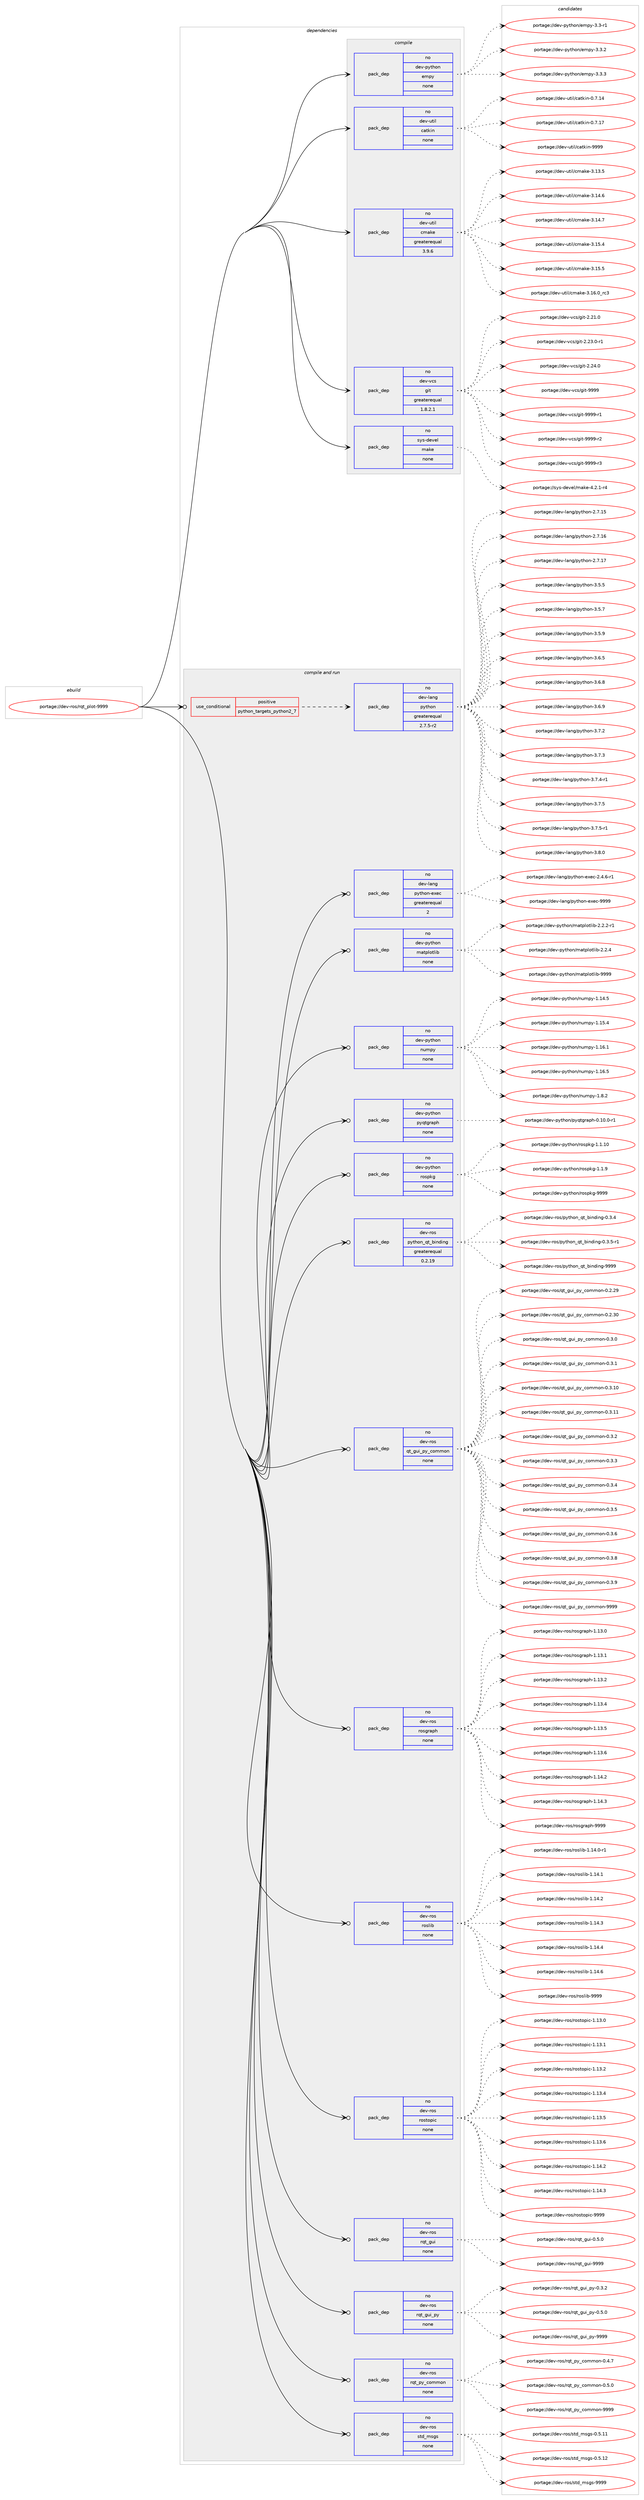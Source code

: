 digraph prolog {

# *************
# Graph options
# *************

newrank=true;
concentrate=true;
compound=true;
graph [rankdir=LR,fontname=Helvetica,fontsize=10,ranksep=1.5];#, ranksep=2.5, nodesep=0.2];
edge  [arrowhead=vee];
node  [fontname=Helvetica,fontsize=10];

# **********
# The ebuild
# **********

subgraph cluster_leftcol {
color=gray;
rank=same;
label=<<i>ebuild</i>>;
id [label="portage://dev-ros/rqt_plot-9999", color=red, width=4, href="../dev-ros/rqt_plot-9999.svg"];
}

# ****************
# The dependencies
# ****************

subgraph cluster_midcol {
color=gray;
label=<<i>dependencies</i>>;
subgraph cluster_compile {
fillcolor="#eeeeee";
style=filled;
label=<<i>compile</i>>;
subgraph pack152789 {
dependency200818 [label=<<TABLE BORDER="0" CELLBORDER="1" CELLSPACING="0" CELLPADDING="4" WIDTH="220"><TR><TD ROWSPAN="6" CELLPADDING="30">pack_dep</TD></TR><TR><TD WIDTH="110">no</TD></TR><TR><TD>dev-python</TD></TR><TR><TD>empy</TD></TR><TR><TD>none</TD></TR><TR><TD></TD></TR></TABLE>>, shape=none, color=blue];
}
id:e -> dependency200818:w [weight=20,style="solid",arrowhead="vee"];
subgraph pack152790 {
dependency200819 [label=<<TABLE BORDER="0" CELLBORDER="1" CELLSPACING="0" CELLPADDING="4" WIDTH="220"><TR><TD ROWSPAN="6" CELLPADDING="30">pack_dep</TD></TR><TR><TD WIDTH="110">no</TD></TR><TR><TD>dev-util</TD></TR><TR><TD>catkin</TD></TR><TR><TD>none</TD></TR><TR><TD></TD></TR></TABLE>>, shape=none, color=blue];
}
id:e -> dependency200819:w [weight=20,style="solid",arrowhead="vee"];
subgraph pack152791 {
dependency200820 [label=<<TABLE BORDER="0" CELLBORDER="1" CELLSPACING="0" CELLPADDING="4" WIDTH="220"><TR><TD ROWSPAN="6" CELLPADDING="30">pack_dep</TD></TR><TR><TD WIDTH="110">no</TD></TR><TR><TD>dev-util</TD></TR><TR><TD>cmake</TD></TR><TR><TD>greaterequal</TD></TR><TR><TD>3.9.6</TD></TR></TABLE>>, shape=none, color=blue];
}
id:e -> dependency200820:w [weight=20,style="solid",arrowhead="vee"];
subgraph pack152792 {
dependency200821 [label=<<TABLE BORDER="0" CELLBORDER="1" CELLSPACING="0" CELLPADDING="4" WIDTH="220"><TR><TD ROWSPAN="6" CELLPADDING="30">pack_dep</TD></TR><TR><TD WIDTH="110">no</TD></TR><TR><TD>dev-vcs</TD></TR><TR><TD>git</TD></TR><TR><TD>greaterequal</TD></TR><TR><TD>1.8.2.1</TD></TR></TABLE>>, shape=none, color=blue];
}
id:e -> dependency200821:w [weight=20,style="solid",arrowhead="vee"];
subgraph pack152793 {
dependency200822 [label=<<TABLE BORDER="0" CELLBORDER="1" CELLSPACING="0" CELLPADDING="4" WIDTH="220"><TR><TD ROWSPAN="6" CELLPADDING="30">pack_dep</TD></TR><TR><TD WIDTH="110">no</TD></TR><TR><TD>sys-devel</TD></TR><TR><TD>make</TD></TR><TR><TD>none</TD></TR><TR><TD></TD></TR></TABLE>>, shape=none, color=blue];
}
id:e -> dependency200822:w [weight=20,style="solid",arrowhead="vee"];
}
subgraph cluster_compileandrun {
fillcolor="#eeeeee";
style=filled;
label=<<i>compile and run</i>>;
subgraph cond44601 {
dependency200823 [label=<<TABLE BORDER="0" CELLBORDER="1" CELLSPACING="0" CELLPADDING="4"><TR><TD ROWSPAN="3" CELLPADDING="10">use_conditional</TD></TR><TR><TD>positive</TD></TR><TR><TD>python_targets_python2_7</TD></TR></TABLE>>, shape=none, color=red];
subgraph pack152794 {
dependency200824 [label=<<TABLE BORDER="0" CELLBORDER="1" CELLSPACING="0" CELLPADDING="4" WIDTH="220"><TR><TD ROWSPAN="6" CELLPADDING="30">pack_dep</TD></TR><TR><TD WIDTH="110">no</TD></TR><TR><TD>dev-lang</TD></TR><TR><TD>python</TD></TR><TR><TD>greaterequal</TD></TR><TR><TD>2.7.5-r2</TD></TR></TABLE>>, shape=none, color=blue];
}
dependency200823:e -> dependency200824:w [weight=20,style="dashed",arrowhead="vee"];
}
id:e -> dependency200823:w [weight=20,style="solid",arrowhead="odotvee"];
subgraph pack152795 {
dependency200825 [label=<<TABLE BORDER="0" CELLBORDER="1" CELLSPACING="0" CELLPADDING="4" WIDTH="220"><TR><TD ROWSPAN="6" CELLPADDING="30">pack_dep</TD></TR><TR><TD WIDTH="110">no</TD></TR><TR><TD>dev-lang</TD></TR><TR><TD>python-exec</TD></TR><TR><TD>greaterequal</TD></TR><TR><TD>2</TD></TR></TABLE>>, shape=none, color=blue];
}
id:e -> dependency200825:w [weight=20,style="solid",arrowhead="odotvee"];
subgraph pack152796 {
dependency200826 [label=<<TABLE BORDER="0" CELLBORDER="1" CELLSPACING="0" CELLPADDING="4" WIDTH="220"><TR><TD ROWSPAN="6" CELLPADDING="30">pack_dep</TD></TR><TR><TD WIDTH="110">no</TD></TR><TR><TD>dev-python</TD></TR><TR><TD>matplotlib</TD></TR><TR><TD>none</TD></TR><TR><TD></TD></TR></TABLE>>, shape=none, color=blue];
}
id:e -> dependency200826:w [weight=20,style="solid",arrowhead="odotvee"];
subgraph pack152797 {
dependency200827 [label=<<TABLE BORDER="0" CELLBORDER="1" CELLSPACING="0" CELLPADDING="4" WIDTH="220"><TR><TD ROWSPAN="6" CELLPADDING="30">pack_dep</TD></TR><TR><TD WIDTH="110">no</TD></TR><TR><TD>dev-python</TD></TR><TR><TD>numpy</TD></TR><TR><TD>none</TD></TR><TR><TD></TD></TR></TABLE>>, shape=none, color=blue];
}
id:e -> dependency200827:w [weight=20,style="solid",arrowhead="odotvee"];
subgraph pack152798 {
dependency200828 [label=<<TABLE BORDER="0" CELLBORDER="1" CELLSPACING="0" CELLPADDING="4" WIDTH="220"><TR><TD ROWSPAN="6" CELLPADDING="30">pack_dep</TD></TR><TR><TD WIDTH="110">no</TD></TR><TR><TD>dev-python</TD></TR><TR><TD>pyqtgraph</TD></TR><TR><TD>none</TD></TR><TR><TD></TD></TR></TABLE>>, shape=none, color=blue];
}
id:e -> dependency200828:w [weight=20,style="solid",arrowhead="odotvee"];
subgraph pack152799 {
dependency200829 [label=<<TABLE BORDER="0" CELLBORDER="1" CELLSPACING="0" CELLPADDING="4" WIDTH="220"><TR><TD ROWSPAN="6" CELLPADDING="30">pack_dep</TD></TR><TR><TD WIDTH="110">no</TD></TR><TR><TD>dev-python</TD></TR><TR><TD>rospkg</TD></TR><TR><TD>none</TD></TR><TR><TD></TD></TR></TABLE>>, shape=none, color=blue];
}
id:e -> dependency200829:w [weight=20,style="solid",arrowhead="odotvee"];
subgraph pack152800 {
dependency200830 [label=<<TABLE BORDER="0" CELLBORDER="1" CELLSPACING="0" CELLPADDING="4" WIDTH="220"><TR><TD ROWSPAN="6" CELLPADDING="30">pack_dep</TD></TR><TR><TD WIDTH="110">no</TD></TR><TR><TD>dev-ros</TD></TR><TR><TD>python_qt_binding</TD></TR><TR><TD>greaterequal</TD></TR><TR><TD>0.2.19</TD></TR></TABLE>>, shape=none, color=blue];
}
id:e -> dependency200830:w [weight=20,style="solid",arrowhead="odotvee"];
subgraph pack152801 {
dependency200831 [label=<<TABLE BORDER="0" CELLBORDER="1" CELLSPACING="0" CELLPADDING="4" WIDTH="220"><TR><TD ROWSPAN="6" CELLPADDING="30">pack_dep</TD></TR><TR><TD WIDTH="110">no</TD></TR><TR><TD>dev-ros</TD></TR><TR><TD>qt_gui_py_common</TD></TR><TR><TD>none</TD></TR><TR><TD></TD></TR></TABLE>>, shape=none, color=blue];
}
id:e -> dependency200831:w [weight=20,style="solid",arrowhead="odotvee"];
subgraph pack152802 {
dependency200832 [label=<<TABLE BORDER="0" CELLBORDER="1" CELLSPACING="0" CELLPADDING="4" WIDTH="220"><TR><TD ROWSPAN="6" CELLPADDING="30">pack_dep</TD></TR><TR><TD WIDTH="110">no</TD></TR><TR><TD>dev-ros</TD></TR><TR><TD>rosgraph</TD></TR><TR><TD>none</TD></TR><TR><TD></TD></TR></TABLE>>, shape=none, color=blue];
}
id:e -> dependency200832:w [weight=20,style="solid",arrowhead="odotvee"];
subgraph pack152803 {
dependency200833 [label=<<TABLE BORDER="0" CELLBORDER="1" CELLSPACING="0" CELLPADDING="4" WIDTH="220"><TR><TD ROWSPAN="6" CELLPADDING="30">pack_dep</TD></TR><TR><TD WIDTH="110">no</TD></TR><TR><TD>dev-ros</TD></TR><TR><TD>roslib</TD></TR><TR><TD>none</TD></TR><TR><TD></TD></TR></TABLE>>, shape=none, color=blue];
}
id:e -> dependency200833:w [weight=20,style="solid",arrowhead="odotvee"];
subgraph pack152804 {
dependency200834 [label=<<TABLE BORDER="0" CELLBORDER="1" CELLSPACING="0" CELLPADDING="4" WIDTH="220"><TR><TD ROWSPAN="6" CELLPADDING="30">pack_dep</TD></TR><TR><TD WIDTH="110">no</TD></TR><TR><TD>dev-ros</TD></TR><TR><TD>rostopic</TD></TR><TR><TD>none</TD></TR><TR><TD></TD></TR></TABLE>>, shape=none, color=blue];
}
id:e -> dependency200834:w [weight=20,style="solid",arrowhead="odotvee"];
subgraph pack152805 {
dependency200835 [label=<<TABLE BORDER="0" CELLBORDER="1" CELLSPACING="0" CELLPADDING="4" WIDTH="220"><TR><TD ROWSPAN="6" CELLPADDING="30">pack_dep</TD></TR><TR><TD WIDTH="110">no</TD></TR><TR><TD>dev-ros</TD></TR><TR><TD>rqt_gui</TD></TR><TR><TD>none</TD></TR><TR><TD></TD></TR></TABLE>>, shape=none, color=blue];
}
id:e -> dependency200835:w [weight=20,style="solid",arrowhead="odotvee"];
subgraph pack152806 {
dependency200836 [label=<<TABLE BORDER="0" CELLBORDER="1" CELLSPACING="0" CELLPADDING="4" WIDTH="220"><TR><TD ROWSPAN="6" CELLPADDING="30">pack_dep</TD></TR><TR><TD WIDTH="110">no</TD></TR><TR><TD>dev-ros</TD></TR><TR><TD>rqt_gui_py</TD></TR><TR><TD>none</TD></TR><TR><TD></TD></TR></TABLE>>, shape=none, color=blue];
}
id:e -> dependency200836:w [weight=20,style="solid",arrowhead="odotvee"];
subgraph pack152807 {
dependency200837 [label=<<TABLE BORDER="0" CELLBORDER="1" CELLSPACING="0" CELLPADDING="4" WIDTH="220"><TR><TD ROWSPAN="6" CELLPADDING="30">pack_dep</TD></TR><TR><TD WIDTH="110">no</TD></TR><TR><TD>dev-ros</TD></TR><TR><TD>rqt_py_common</TD></TR><TR><TD>none</TD></TR><TR><TD></TD></TR></TABLE>>, shape=none, color=blue];
}
id:e -> dependency200837:w [weight=20,style="solid",arrowhead="odotvee"];
subgraph pack152808 {
dependency200838 [label=<<TABLE BORDER="0" CELLBORDER="1" CELLSPACING="0" CELLPADDING="4" WIDTH="220"><TR><TD ROWSPAN="6" CELLPADDING="30">pack_dep</TD></TR><TR><TD WIDTH="110">no</TD></TR><TR><TD>dev-ros</TD></TR><TR><TD>std_msgs</TD></TR><TR><TD>none</TD></TR><TR><TD></TD></TR></TABLE>>, shape=none, color=blue];
}
id:e -> dependency200838:w [weight=20,style="solid",arrowhead="odotvee"];
}
subgraph cluster_run {
fillcolor="#eeeeee";
style=filled;
label=<<i>run</i>>;
}
}

# **************
# The candidates
# **************

subgraph cluster_choices {
rank=same;
color=gray;
label=<<i>candidates</i>>;

subgraph choice152789 {
color=black;
nodesep=1;
choiceportage1001011184511212111610411111047101109112121455146514511449 [label="portage://dev-python/empy-3.3-r1", color=red, width=4,href="../dev-python/empy-3.3-r1.svg"];
choiceportage1001011184511212111610411111047101109112121455146514650 [label="portage://dev-python/empy-3.3.2", color=red, width=4,href="../dev-python/empy-3.3.2.svg"];
choiceportage1001011184511212111610411111047101109112121455146514651 [label="portage://dev-python/empy-3.3.3", color=red, width=4,href="../dev-python/empy-3.3.3.svg"];
dependency200818:e -> choiceportage1001011184511212111610411111047101109112121455146514511449:w [style=dotted,weight="100"];
dependency200818:e -> choiceportage1001011184511212111610411111047101109112121455146514650:w [style=dotted,weight="100"];
dependency200818:e -> choiceportage1001011184511212111610411111047101109112121455146514651:w [style=dotted,weight="100"];
}
subgraph choice152790 {
color=black;
nodesep=1;
choiceportage1001011184511711610510847999711610710511045484655464952 [label="portage://dev-util/catkin-0.7.14", color=red, width=4,href="../dev-util/catkin-0.7.14.svg"];
choiceportage1001011184511711610510847999711610710511045484655464955 [label="portage://dev-util/catkin-0.7.17", color=red, width=4,href="../dev-util/catkin-0.7.17.svg"];
choiceportage100101118451171161051084799971161071051104557575757 [label="portage://dev-util/catkin-9999", color=red, width=4,href="../dev-util/catkin-9999.svg"];
dependency200819:e -> choiceportage1001011184511711610510847999711610710511045484655464952:w [style=dotted,weight="100"];
dependency200819:e -> choiceportage1001011184511711610510847999711610710511045484655464955:w [style=dotted,weight="100"];
dependency200819:e -> choiceportage100101118451171161051084799971161071051104557575757:w [style=dotted,weight="100"];
}
subgraph choice152791 {
color=black;
nodesep=1;
choiceportage1001011184511711610510847991099710710145514649514653 [label="portage://dev-util/cmake-3.13.5", color=red, width=4,href="../dev-util/cmake-3.13.5.svg"];
choiceportage1001011184511711610510847991099710710145514649524654 [label="portage://dev-util/cmake-3.14.6", color=red, width=4,href="../dev-util/cmake-3.14.6.svg"];
choiceportage1001011184511711610510847991099710710145514649524655 [label="portage://dev-util/cmake-3.14.7", color=red, width=4,href="../dev-util/cmake-3.14.7.svg"];
choiceportage1001011184511711610510847991099710710145514649534652 [label="portage://dev-util/cmake-3.15.4", color=red, width=4,href="../dev-util/cmake-3.15.4.svg"];
choiceportage1001011184511711610510847991099710710145514649534653 [label="portage://dev-util/cmake-3.15.5", color=red, width=4,href="../dev-util/cmake-3.15.5.svg"];
choiceportage1001011184511711610510847991099710710145514649544648951149951 [label="portage://dev-util/cmake-3.16.0_rc3", color=red, width=4,href="../dev-util/cmake-3.16.0_rc3.svg"];
dependency200820:e -> choiceportage1001011184511711610510847991099710710145514649514653:w [style=dotted,weight="100"];
dependency200820:e -> choiceportage1001011184511711610510847991099710710145514649524654:w [style=dotted,weight="100"];
dependency200820:e -> choiceportage1001011184511711610510847991099710710145514649524655:w [style=dotted,weight="100"];
dependency200820:e -> choiceportage1001011184511711610510847991099710710145514649534652:w [style=dotted,weight="100"];
dependency200820:e -> choiceportage1001011184511711610510847991099710710145514649534653:w [style=dotted,weight="100"];
dependency200820:e -> choiceportage1001011184511711610510847991099710710145514649544648951149951:w [style=dotted,weight="100"];
}
subgraph choice152792 {
color=black;
nodesep=1;
choiceportage10010111845118991154710310511645504650494648 [label="portage://dev-vcs/git-2.21.0", color=red, width=4,href="../dev-vcs/git-2.21.0.svg"];
choiceportage100101118451189911547103105116455046505146484511449 [label="portage://dev-vcs/git-2.23.0-r1", color=red, width=4,href="../dev-vcs/git-2.23.0-r1.svg"];
choiceportage10010111845118991154710310511645504650524648 [label="portage://dev-vcs/git-2.24.0", color=red, width=4,href="../dev-vcs/git-2.24.0.svg"];
choiceportage1001011184511899115471031051164557575757 [label="portage://dev-vcs/git-9999", color=red, width=4,href="../dev-vcs/git-9999.svg"];
choiceportage10010111845118991154710310511645575757574511449 [label="portage://dev-vcs/git-9999-r1", color=red, width=4,href="../dev-vcs/git-9999-r1.svg"];
choiceportage10010111845118991154710310511645575757574511450 [label="portage://dev-vcs/git-9999-r2", color=red, width=4,href="../dev-vcs/git-9999-r2.svg"];
choiceportage10010111845118991154710310511645575757574511451 [label="portage://dev-vcs/git-9999-r3", color=red, width=4,href="../dev-vcs/git-9999-r3.svg"];
dependency200821:e -> choiceportage10010111845118991154710310511645504650494648:w [style=dotted,weight="100"];
dependency200821:e -> choiceportage100101118451189911547103105116455046505146484511449:w [style=dotted,weight="100"];
dependency200821:e -> choiceportage10010111845118991154710310511645504650524648:w [style=dotted,weight="100"];
dependency200821:e -> choiceportage1001011184511899115471031051164557575757:w [style=dotted,weight="100"];
dependency200821:e -> choiceportage10010111845118991154710310511645575757574511449:w [style=dotted,weight="100"];
dependency200821:e -> choiceportage10010111845118991154710310511645575757574511450:w [style=dotted,weight="100"];
dependency200821:e -> choiceportage10010111845118991154710310511645575757574511451:w [style=dotted,weight="100"];
}
subgraph choice152793 {
color=black;
nodesep=1;
choiceportage1151211154510010111810110847109971071014552465046494511452 [label="portage://sys-devel/make-4.2.1-r4", color=red, width=4,href="../sys-devel/make-4.2.1-r4.svg"];
dependency200822:e -> choiceportage1151211154510010111810110847109971071014552465046494511452:w [style=dotted,weight="100"];
}
subgraph choice152794 {
color=black;
nodesep=1;
choiceportage10010111845108971101034711212111610411111045504655464953 [label="portage://dev-lang/python-2.7.15", color=red, width=4,href="../dev-lang/python-2.7.15.svg"];
choiceportage10010111845108971101034711212111610411111045504655464954 [label="portage://dev-lang/python-2.7.16", color=red, width=4,href="../dev-lang/python-2.7.16.svg"];
choiceportage10010111845108971101034711212111610411111045504655464955 [label="portage://dev-lang/python-2.7.17", color=red, width=4,href="../dev-lang/python-2.7.17.svg"];
choiceportage100101118451089711010347112121116104111110455146534653 [label="portage://dev-lang/python-3.5.5", color=red, width=4,href="../dev-lang/python-3.5.5.svg"];
choiceportage100101118451089711010347112121116104111110455146534655 [label="portage://dev-lang/python-3.5.7", color=red, width=4,href="../dev-lang/python-3.5.7.svg"];
choiceportage100101118451089711010347112121116104111110455146534657 [label="portage://dev-lang/python-3.5.9", color=red, width=4,href="../dev-lang/python-3.5.9.svg"];
choiceportage100101118451089711010347112121116104111110455146544653 [label="portage://dev-lang/python-3.6.5", color=red, width=4,href="../dev-lang/python-3.6.5.svg"];
choiceportage100101118451089711010347112121116104111110455146544656 [label="portage://dev-lang/python-3.6.8", color=red, width=4,href="../dev-lang/python-3.6.8.svg"];
choiceportage100101118451089711010347112121116104111110455146544657 [label="portage://dev-lang/python-3.6.9", color=red, width=4,href="../dev-lang/python-3.6.9.svg"];
choiceportage100101118451089711010347112121116104111110455146554650 [label="portage://dev-lang/python-3.7.2", color=red, width=4,href="../dev-lang/python-3.7.2.svg"];
choiceportage100101118451089711010347112121116104111110455146554651 [label="portage://dev-lang/python-3.7.3", color=red, width=4,href="../dev-lang/python-3.7.3.svg"];
choiceportage1001011184510897110103471121211161041111104551465546524511449 [label="portage://dev-lang/python-3.7.4-r1", color=red, width=4,href="../dev-lang/python-3.7.4-r1.svg"];
choiceportage100101118451089711010347112121116104111110455146554653 [label="portage://dev-lang/python-3.7.5", color=red, width=4,href="../dev-lang/python-3.7.5.svg"];
choiceportage1001011184510897110103471121211161041111104551465546534511449 [label="portage://dev-lang/python-3.7.5-r1", color=red, width=4,href="../dev-lang/python-3.7.5-r1.svg"];
choiceportage100101118451089711010347112121116104111110455146564648 [label="portage://dev-lang/python-3.8.0", color=red, width=4,href="../dev-lang/python-3.8.0.svg"];
dependency200824:e -> choiceportage10010111845108971101034711212111610411111045504655464953:w [style=dotted,weight="100"];
dependency200824:e -> choiceportage10010111845108971101034711212111610411111045504655464954:w [style=dotted,weight="100"];
dependency200824:e -> choiceportage10010111845108971101034711212111610411111045504655464955:w [style=dotted,weight="100"];
dependency200824:e -> choiceportage100101118451089711010347112121116104111110455146534653:w [style=dotted,weight="100"];
dependency200824:e -> choiceportage100101118451089711010347112121116104111110455146534655:w [style=dotted,weight="100"];
dependency200824:e -> choiceportage100101118451089711010347112121116104111110455146534657:w [style=dotted,weight="100"];
dependency200824:e -> choiceportage100101118451089711010347112121116104111110455146544653:w [style=dotted,weight="100"];
dependency200824:e -> choiceportage100101118451089711010347112121116104111110455146544656:w [style=dotted,weight="100"];
dependency200824:e -> choiceportage100101118451089711010347112121116104111110455146544657:w [style=dotted,weight="100"];
dependency200824:e -> choiceportage100101118451089711010347112121116104111110455146554650:w [style=dotted,weight="100"];
dependency200824:e -> choiceportage100101118451089711010347112121116104111110455146554651:w [style=dotted,weight="100"];
dependency200824:e -> choiceportage1001011184510897110103471121211161041111104551465546524511449:w [style=dotted,weight="100"];
dependency200824:e -> choiceportage100101118451089711010347112121116104111110455146554653:w [style=dotted,weight="100"];
dependency200824:e -> choiceportage1001011184510897110103471121211161041111104551465546534511449:w [style=dotted,weight="100"];
dependency200824:e -> choiceportage100101118451089711010347112121116104111110455146564648:w [style=dotted,weight="100"];
}
subgraph choice152795 {
color=black;
nodesep=1;
choiceportage10010111845108971101034711212111610411111045101120101994550465246544511449 [label="portage://dev-lang/python-exec-2.4.6-r1", color=red, width=4,href="../dev-lang/python-exec-2.4.6-r1.svg"];
choiceportage10010111845108971101034711212111610411111045101120101994557575757 [label="portage://dev-lang/python-exec-9999", color=red, width=4,href="../dev-lang/python-exec-9999.svg"];
dependency200825:e -> choiceportage10010111845108971101034711212111610411111045101120101994550465246544511449:w [style=dotted,weight="100"];
dependency200825:e -> choiceportage10010111845108971101034711212111610411111045101120101994557575757:w [style=dotted,weight="100"];
}
subgraph choice152796 {
color=black;
nodesep=1;
choiceportage100101118451121211161041111104710997116112108111116108105984550465046504511449 [label="portage://dev-python/matplotlib-2.2.2-r1", color=red, width=4,href="../dev-python/matplotlib-2.2.2-r1.svg"];
choiceportage10010111845112121116104111110471099711611210811111610810598455046504652 [label="portage://dev-python/matplotlib-2.2.4", color=red, width=4,href="../dev-python/matplotlib-2.2.4.svg"];
choiceportage100101118451121211161041111104710997116112108111116108105984557575757 [label="portage://dev-python/matplotlib-9999", color=red, width=4,href="../dev-python/matplotlib-9999.svg"];
dependency200826:e -> choiceportage100101118451121211161041111104710997116112108111116108105984550465046504511449:w [style=dotted,weight="100"];
dependency200826:e -> choiceportage10010111845112121116104111110471099711611210811111610810598455046504652:w [style=dotted,weight="100"];
dependency200826:e -> choiceportage100101118451121211161041111104710997116112108111116108105984557575757:w [style=dotted,weight="100"];
}
subgraph choice152797 {
color=black;
nodesep=1;
choiceportage100101118451121211161041111104711011710911212145494649524653 [label="portage://dev-python/numpy-1.14.5", color=red, width=4,href="../dev-python/numpy-1.14.5.svg"];
choiceportage100101118451121211161041111104711011710911212145494649534652 [label="portage://dev-python/numpy-1.15.4", color=red, width=4,href="../dev-python/numpy-1.15.4.svg"];
choiceportage100101118451121211161041111104711011710911212145494649544649 [label="portage://dev-python/numpy-1.16.1", color=red, width=4,href="../dev-python/numpy-1.16.1.svg"];
choiceportage100101118451121211161041111104711011710911212145494649544653 [label="portage://dev-python/numpy-1.16.5", color=red, width=4,href="../dev-python/numpy-1.16.5.svg"];
choiceportage1001011184511212111610411111047110117109112121454946564650 [label="portage://dev-python/numpy-1.8.2", color=red, width=4,href="../dev-python/numpy-1.8.2.svg"];
dependency200827:e -> choiceportage100101118451121211161041111104711011710911212145494649524653:w [style=dotted,weight="100"];
dependency200827:e -> choiceportage100101118451121211161041111104711011710911212145494649534652:w [style=dotted,weight="100"];
dependency200827:e -> choiceportage100101118451121211161041111104711011710911212145494649544649:w [style=dotted,weight="100"];
dependency200827:e -> choiceportage100101118451121211161041111104711011710911212145494649544653:w [style=dotted,weight="100"];
dependency200827:e -> choiceportage1001011184511212111610411111047110117109112121454946564650:w [style=dotted,weight="100"];
}
subgraph choice152798 {
color=black;
nodesep=1;
choiceportage100101118451121211161041111104711212111311610311497112104454846494846484511449 [label="portage://dev-python/pyqtgraph-0.10.0-r1", color=red, width=4,href="../dev-python/pyqtgraph-0.10.0-r1.svg"];
dependency200828:e -> choiceportage100101118451121211161041111104711212111311610311497112104454846494846484511449:w [style=dotted,weight="100"];
}
subgraph choice152799 {
color=black;
nodesep=1;
choiceportage100101118451121211161041111104711411111511210710345494649464948 [label="portage://dev-python/rospkg-1.1.10", color=red, width=4,href="../dev-python/rospkg-1.1.10.svg"];
choiceportage1001011184511212111610411111047114111115112107103454946494657 [label="portage://dev-python/rospkg-1.1.9", color=red, width=4,href="../dev-python/rospkg-1.1.9.svg"];
choiceportage10010111845112121116104111110471141111151121071034557575757 [label="portage://dev-python/rospkg-9999", color=red, width=4,href="../dev-python/rospkg-9999.svg"];
dependency200829:e -> choiceportage100101118451121211161041111104711411111511210710345494649464948:w [style=dotted,weight="100"];
dependency200829:e -> choiceportage1001011184511212111610411111047114111115112107103454946494657:w [style=dotted,weight="100"];
dependency200829:e -> choiceportage10010111845112121116104111110471141111151121071034557575757:w [style=dotted,weight="100"];
}
subgraph choice152800 {
color=black;
nodesep=1;
choiceportage1001011184511411111547112121116104111110951131169598105110100105110103454846514652 [label="portage://dev-ros/python_qt_binding-0.3.4", color=red, width=4,href="../dev-ros/python_qt_binding-0.3.4.svg"];
choiceportage10010111845114111115471121211161041111109511311695981051101001051101034548465146534511449 [label="portage://dev-ros/python_qt_binding-0.3.5-r1", color=red, width=4,href="../dev-ros/python_qt_binding-0.3.5-r1.svg"];
choiceportage10010111845114111115471121211161041111109511311695981051101001051101034557575757 [label="portage://dev-ros/python_qt_binding-9999", color=red, width=4,href="../dev-ros/python_qt_binding-9999.svg"];
dependency200830:e -> choiceportage1001011184511411111547112121116104111110951131169598105110100105110103454846514652:w [style=dotted,weight="100"];
dependency200830:e -> choiceportage10010111845114111115471121211161041111109511311695981051101001051101034548465146534511449:w [style=dotted,weight="100"];
dependency200830:e -> choiceportage10010111845114111115471121211161041111109511311695981051101001051101034557575757:w [style=dotted,weight="100"];
}
subgraph choice152801 {
color=black;
nodesep=1;
choiceportage10010111845114111115471131169510311710595112121959911110910911111045484650465057 [label="portage://dev-ros/qt_gui_py_common-0.2.29", color=red, width=4,href="../dev-ros/qt_gui_py_common-0.2.29.svg"];
choiceportage10010111845114111115471131169510311710595112121959911110910911111045484650465148 [label="portage://dev-ros/qt_gui_py_common-0.2.30", color=red, width=4,href="../dev-ros/qt_gui_py_common-0.2.30.svg"];
choiceportage100101118451141111154711311695103117105951121219599111109109111110454846514648 [label="portage://dev-ros/qt_gui_py_common-0.3.0", color=red, width=4,href="../dev-ros/qt_gui_py_common-0.3.0.svg"];
choiceportage100101118451141111154711311695103117105951121219599111109109111110454846514649 [label="portage://dev-ros/qt_gui_py_common-0.3.1", color=red, width=4,href="../dev-ros/qt_gui_py_common-0.3.1.svg"];
choiceportage10010111845114111115471131169510311710595112121959911110910911111045484651464948 [label="portage://dev-ros/qt_gui_py_common-0.3.10", color=red, width=4,href="../dev-ros/qt_gui_py_common-0.3.10.svg"];
choiceportage10010111845114111115471131169510311710595112121959911110910911111045484651464949 [label="portage://dev-ros/qt_gui_py_common-0.3.11", color=red, width=4,href="../dev-ros/qt_gui_py_common-0.3.11.svg"];
choiceportage100101118451141111154711311695103117105951121219599111109109111110454846514650 [label="portage://dev-ros/qt_gui_py_common-0.3.2", color=red, width=4,href="../dev-ros/qt_gui_py_common-0.3.2.svg"];
choiceportage100101118451141111154711311695103117105951121219599111109109111110454846514651 [label="portage://dev-ros/qt_gui_py_common-0.3.3", color=red, width=4,href="../dev-ros/qt_gui_py_common-0.3.3.svg"];
choiceportage100101118451141111154711311695103117105951121219599111109109111110454846514652 [label="portage://dev-ros/qt_gui_py_common-0.3.4", color=red, width=4,href="../dev-ros/qt_gui_py_common-0.3.4.svg"];
choiceportage100101118451141111154711311695103117105951121219599111109109111110454846514653 [label="portage://dev-ros/qt_gui_py_common-0.3.5", color=red, width=4,href="../dev-ros/qt_gui_py_common-0.3.5.svg"];
choiceportage100101118451141111154711311695103117105951121219599111109109111110454846514654 [label="portage://dev-ros/qt_gui_py_common-0.3.6", color=red, width=4,href="../dev-ros/qt_gui_py_common-0.3.6.svg"];
choiceportage100101118451141111154711311695103117105951121219599111109109111110454846514656 [label="portage://dev-ros/qt_gui_py_common-0.3.8", color=red, width=4,href="../dev-ros/qt_gui_py_common-0.3.8.svg"];
choiceportage100101118451141111154711311695103117105951121219599111109109111110454846514657 [label="portage://dev-ros/qt_gui_py_common-0.3.9", color=red, width=4,href="../dev-ros/qt_gui_py_common-0.3.9.svg"];
choiceportage1001011184511411111547113116951031171059511212195991111091091111104557575757 [label="portage://dev-ros/qt_gui_py_common-9999", color=red, width=4,href="../dev-ros/qt_gui_py_common-9999.svg"];
dependency200831:e -> choiceportage10010111845114111115471131169510311710595112121959911110910911111045484650465057:w [style=dotted,weight="100"];
dependency200831:e -> choiceportage10010111845114111115471131169510311710595112121959911110910911111045484650465148:w [style=dotted,weight="100"];
dependency200831:e -> choiceportage100101118451141111154711311695103117105951121219599111109109111110454846514648:w [style=dotted,weight="100"];
dependency200831:e -> choiceportage100101118451141111154711311695103117105951121219599111109109111110454846514649:w [style=dotted,weight="100"];
dependency200831:e -> choiceportage10010111845114111115471131169510311710595112121959911110910911111045484651464948:w [style=dotted,weight="100"];
dependency200831:e -> choiceportage10010111845114111115471131169510311710595112121959911110910911111045484651464949:w [style=dotted,weight="100"];
dependency200831:e -> choiceportage100101118451141111154711311695103117105951121219599111109109111110454846514650:w [style=dotted,weight="100"];
dependency200831:e -> choiceportage100101118451141111154711311695103117105951121219599111109109111110454846514651:w [style=dotted,weight="100"];
dependency200831:e -> choiceportage100101118451141111154711311695103117105951121219599111109109111110454846514652:w [style=dotted,weight="100"];
dependency200831:e -> choiceportage100101118451141111154711311695103117105951121219599111109109111110454846514653:w [style=dotted,weight="100"];
dependency200831:e -> choiceportage100101118451141111154711311695103117105951121219599111109109111110454846514654:w [style=dotted,weight="100"];
dependency200831:e -> choiceportage100101118451141111154711311695103117105951121219599111109109111110454846514656:w [style=dotted,weight="100"];
dependency200831:e -> choiceportage100101118451141111154711311695103117105951121219599111109109111110454846514657:w [style=dotted,weight="100"];
dependency200831:e -> choiceportage1001011184511411111547113116951031171059511212195991111091091111104557575757:w [style=dotted,weight="100"];
}
subgraph choice152802 {
color=black;
nodesep=1;
choiceportage10010111845114111115471141111151031149711210445494649514648 [label="portage://dev-ros/rosgraph-1.13.0", color=red, width=4,href="../dev-ros/rosgraph-1.13.0.svg"];
choiceportage10010111845114111115471141111151031149711210445494649514649 [label="portage://dev-ros/rosgraph-1.13.1", color=red, width=4,href="../dev-ros/rosgraph-1.13.1.svg"];
choiceportage10010111845114111115471141111151031149711210445494649514650 [label="portage://dev-ros/rosgraph-1.13.2", color=red, width=4,href="../dev-ros/rosgraph-1.13.2.svg"];
choiceportage10010111845114111115471141111151031149711210445494649514652 [label="portage://dev-ros/rosgraph-1.13.4", color=red, width=4,href="../dev-ros/rosgraph-1.13.4.svg"];
choiceportage10010111845114111115471141111151031149711210445494649514653 [label="portage://dev-ros/rosgraph-1.13.5", color=red, width=4,href="../dev-ros/rosgraph-1.13.5.svg"];
choiceportage10010111845114111115471141111151031149711210445494649514654 [label="portage://dev-ros/rosgraph-1.13.6", color=red, width=4,href="../dev-ros/rosgraph-1.13.6.svg"];
choiceportage10010111845114111115471141111151031149711210445494649524650 [label="portage://dev-ros/rosgraph-1.14.2", color=red, width=4,href="../dev-ros/rosgraph-1.14.2.svg"];
choiceportage10010111845114111115471141111151031149711210445494649524651 [label="portage://dev-ros/rosgraph-1.14.3", color=red, width=4,href="../dev-ros/rosgraph-1.14.3.svg"];
choiceportage1001011184511411111547114111115103114971121044557575757 [label="portage://dev-ros/rosgraph-9999", color=red, width=4,href="../dev-ros/rosgraph-9999.svg"];
dependency200832:e -> choiceportage10010111845114111115471141111151031149711210445494649514648:w [style=dotted,weight="100"];
dependency200832:e -> choiceportage10010111845114111115471141111151031149711210445494649514649:w [style=dotted,weight="100"];
dependency200832:e -> choiceportage10010111845114111115471141111151031149711210445494649514650:w [style=dotted,weight="100"];
dependency200832:e -> choiceportage10010111845114111115471141111151031149711210445494649514652:w [style=dotted,weight="100"];
dependency200832:e -> choiceportage10010111845114111115471141111151031149711210445494649514653:w [style=dotted,weight="100"];
dependency200832:e -> choiceportage10010111845114111115471141111151031149711210445494649514654:w [style=dotted,weight="100"];
dependency200832:e -> choiceportage10010111845114111115471141111151031149711210445494649524650:w [style=dotted,weight="100"];
dependency200832:e -> choiceportage10010111845114111115471141111151031149711210445494649524651:w [style=dotted,weight="100"];
dependency200832:e -> choiceportage1001011184511411111547114111115103114971121044557575757:w [style=dotted,weight="100"];
}
subgraph choice152803 {
color=black;
nodesep=1;
choiceportage100101118451141111154711411111510810598454946495246484511449 [label="portage://dev-ros/roslib-1.14.0-r1", color=red, width=4,href="../dev-ros/roslib-1.14.0-r1.svg"];
choiceportage10010111845114111115471141111151081059845494649524649 [label="portage://dev-ros/roslib-1.14.1", color=red, width=4,href="../dev-ros/roslib-1.14.1.svg"];
choiceportage10010111845114111115471141111151081059845494649524650 [label="portage://dev-ros/roslib-1.14.2", color=red, width=4,href="../dev-ros/roslib-1.14.2.svg"];
choiceportage10010111845114111115471141111151081059845494649524651 [label="portage://dev-ros/roslib-1.14.3", color=red, width=4,href="../dev-ros/roslib-1.14.3.svg"];
choiceportage10010111845114111115471141111151081059845494649524652 [label="portage://dev-ros/roslib-1.14.4", color=red, width=4,href="../dev-ros/roslib-1.14.4.svg"];
choiceportage10010111845114111115471141111151081059845494649524654 [label="portage://dev-ros/roslib-1.14.6", color=red, width=4,href="../dev-ros/roslib-1.14.6.svg"];
choiceportage1001011184511411111547114111115108105984557575757 [label="portage://dev-ros/roslib-9999", color=red, width=4,href="../dev-ros/roslib-9999.svg"];
dependency200833:e -> choiceportage100101118451141111154711411111510810598454946495246484511449:w [style=dotted,weight="100"];
dependency200833:e -> choiceportage10010111845114111115471141111151081059845494649524649:w [style=dotted,weight="100"];
dependency200833:e -> choiceportage10010111845114111115471141111151081059845494649524650:w [style=dotted,weight="100"];
dependency200833:e -> choiceportage10010111845114111115471141111151081059845494649524651:w [style=dotted,weight="100"];
dependency200833:e -> choiceportage10010111845114111115471141111151081059845494649524652:w [style=dotted,weight="100"];
dependency200833:e -> choiceportage10010111845114111115471141111151081059845494649524654:w [style=dotted,weight="100"];
dependency200833:e -> choiceportage1001011184511411111547114111115108105984557575757:w [style=dotted,weight="100"];
}
subgraph choice152804 {
color=black;
nodesep=1;
choiceportage10010111845114111115471141111151161111121059945494649514648 [label="portage://dev-ros/rostopic-1.13.0", color=red, width=4,href="../dev-ros/rostopic-1.13.0.svg"];
choiceportage10010111845114111115471141111151161111121059945494649514649 [label="portage://dev-ros/rostopic-1.13.1", color=red, width=4,href="../dev-ros/rostopic-1.13.1.svg"];
choiceportage10010111845114111115471141111151161111121059945494649514650 [label="portage://dev-ros/rostopic-1.13.2", color=red, width=4,href="../dev-ros/rostopic-1.13.2.svg"];
choiceportage10010111845114111115471141111151161111121059945494649514652 [label="portage://dev-ros/rostopic-1.13.4", color=red, width=4,href="../dev-ros/rostopic-1.13.4.svg"];
choiceportage10010111845114111115471141111151161111121059945494649514653 [label="portage://dev-ros/rostopic-1.13.5", color=red, width=4,href="../dev-ros/rostopic-1.13.5.svg"];
choiceportage10010111845114111115471141111151161111121059945494649514654 [label="portage://dev-ros/rostopic-1.13.6", color=red, width=4,href="../dev-ros/rostopic-1.13.6.svg"];
choiceportage10010111845114111115471141111151161111121059945494649524650 [label="portage://dev-ros/rostopic-1.14.2", color=red, width=4,href="../dev-ros/rostopic-1.14.2.svg"];
choiceportage10010111845114111115471141111151161111121059945494649524651 [label="portage://dev-ros/rostopic-1.14.3", color=red, width=4,href="../dev-ros/rostopic-1.14.3.svg"];
choiceportage1001011184511411111547114111115116111112105994557575757 [label="portage://dev-ros/rostopic-9999", color=red, width=4,href="../dev-ros/rostopic-9999.svg"];
dependency200834:e -> choiceportage10010111845114111115471141111151161111121059945494649514648:w [style=dotted,weight="100"];
dependency200834:e -> choiceportage10010111845114111115471141111151161111121059945494649514649:w [style=dotted,weight="100"];
dependency200834:e -> choiceportage10010111845114111115471141111151161111121059945494649514650:w [style=dotted,weight="100"];
dependency200834:e -> choiceportage10010111845114111115471141111151161111121059945494649514652:w [style=dotted,weight="100"];
dependency200834:e -> choiceportage10010111845114111115471141111151161111121059945494649514653:w [style=dotted,weight="100"];
dependency200834:e -> choiceportage10010111845114111115471141111151161111121059945494649514654:w [style=dotted,weight="100"];
dependency200834:e -> choiceportage10010111845114111115471141111151161111121059945494649524650:w [style=dotted,weight="100"];
dependency200834:e -> choiceportage10010111845114111115471141111151161111121059945494649524651:w [style=dotted,weight="100"];
dependency200834:e -> choiceportage1001011184511411111547114111115116111112105994557575757:w [style=dotted,weight="100"];
}
subgraph choice152805 {
color=black;
nodesep=1;
choiceportage100101118451141111154711411311695103117105454846534648 [label="portage://dev-ros/rqt_gui-0.5.0", color=red, width=4,href="../dev-ros/rqt_gui-0.5.0.svg"];
choiceportage1001011184511411111547114113116951031171054557575757 [label="portage://dev-ros/rqt_gui-9999", color=red, width=4,href="../dev-ros/rqt_gui-9999.svg"];
dependency200835:e -> choiceportage100101118451141111154711411311695103117105454846534648:w [style=dotted,weight="100"];
dependency200835:e -> choiceportage1001011184511411111547114113116951031171054557575757:w [style=dotted,weight="100"];
}
subgraph choice152806 {
color=black;
nodesep=1;
choiceportage10010111845114111115471141131169510311710595112121454846514650 [label="portage://dev-ros/rqt_gui_py-0.3.2", color=red, width=4,href="../dev-ros/rqt_gui_py-0.3.2.svg"];
choiceportage10010111845114111115471141131169510311710595112121454846534648 [label="portage://dev-ros/rqt_gui_py-0.5.0", color=red, width=4,href="../dev-ros/rqt_gui_py-0.5.0.svg"];
choiceportage100101118451141111154711411311695103117105951121214557575757 [label="portage://dev-ros/rqt_gui_py-9999", color=red, width=4,href="../dev-ros/rqt_gui_py-9999.svg"];
dependency200836:e -> choiceportage10010111845114111115471141131169510311710595112121454846514650:w [style=dotted,weight="100"];
dependency200836:e -> choiceportage10010111845114111115471141131169510311710595112121454846534648:w [style=dotted,weight="100"];
dependency200836:e -> choiceportage100101118451141111154711411311695103117105951121214557575757:w [style=dotted,weight="100"];
}
subgraph choice152807 {
color=black;
nodesep=1;
choiceportage1001011184511411111547114113116951121219599111109109111110454846524655 [label="portage://dev-ros/rqt_py_common-0.4.7", color=red, width=4,href="../dev-ros/rqt_py_common-0.4.7.svg"];
choiceportage1001011184511411111547114113116951121219599111109109111110454846534648 [label="portage://dev-ros/rqt_py_common-0.5.0", color=red, width=4,href="../dev-ros/rqt_py_common-0.5.0.svg"];
choiceportage10010111845114111115471141131169511212195991111091091111104557575757 [label="portage://dev-ros/rqt_py_common-9999", color=red, width=4,href="../dev-ros/rqt_py_common-9999.svg"];
dependency200837:e -> choiceportage1001011184511411111547114113116951121219599111109109111110454846524655:w [style=dotted,weight="100"];
dependency200837:e -> choiceportage1001011184511411111547114113116951121219599111109109111110454846534648:w [style=dotted,weight="100"];
dependency200837:e -> choiceportage10010111845114111115471141131169511212195991111091091111104557575757:w [style=dotted,weight="100"];
}
subgraph choice152808 {
color=black;
nodesep=1;
choiceportage10010111845114111115471151161009510911510311545484653464949 [label="portage://dev-ros/std_msgs-0.5.11", color=red, width=4,href="../dev-ros/std_msgs-0.5.11.svg"];
choiceportage10010111845114111115471151161009510911510311545484653464950 [label="portage://dev-ros/std_msgs-0.5.12", color=red, width=4,href="../dev-ros/std_msgs-0.5.12.svg"];
choiceportage1001011184511411111547115116100951091151031154557575757 [label="portage://dev-ros/std_msgs-9999", color=red, width=4,href="../dev-ros/std_msgs-9999.svg"];
dependency200838:e -> choiceportage10010111845114111115471151161009510911510311545484653464949:w [style=dotted,weight="100"];
dependency200838:e -> choiceportage10010111845114111115471151161009510911510311545484653464950:w [style=dotted,weight="100"];
dependency200838:e -> choiceportage1001011184511411111547115116100951091151031154557575757:w [style=dotted,weight="100"];
}
}

}
